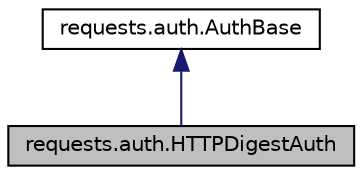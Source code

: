 digraph "requests.auth.HTTPDigestAuth"
{
 // LATEX_PDF_SIZE
  edge [fontname="Helvetica",fontsize="10",labelfontname="Helvetica",labelfontsize="10"];
  node [fontname="Helvetica",fontsize="10",shape=record];
  Node1 [label="requests.auth.HTTPDigestAuth",height=0.2,width=0.4,color="black", fillcolor="grey75", style="filled", fontcolor="black",tooltip=" "];
  Node2 -> Node1 [dir="back",color="midnightblue",fontsize="10",style="solid"];
  Node2 [label="requests.auth.AuthBase",height=0.2,width=0.4,color="black", fillcolor="white", style="filled",URL="$classrequests_1_1auth_1_1AuthBase.html",tooltip=" "];
}
